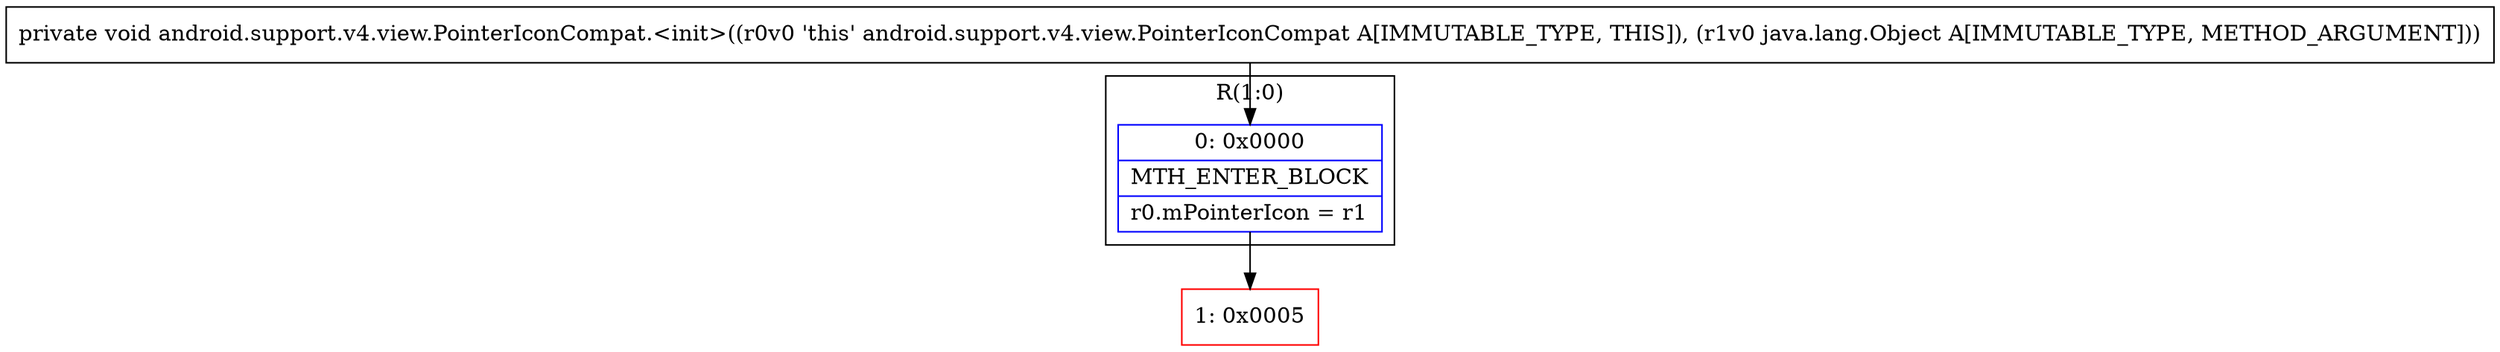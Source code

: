 digraph "CFG forandroid.support.v4.view.PointerIconCompat.\<init\>(Ljava\/lang\/Object;)V" {
subgraph cluster_Region_1902634254 {
label = "R(1:0)";
node [shape=record,color=blue];
Node_0 [shape=record,label="{0\:\ 0x0000|MTH_ENTER_BLOCK\l|r0.mPointerIcon = r1\l}"];
}
Node_1 [shape=record,color=red,label="{1\:\ 0x0005}"];
MethodNode[shape=record,label="{private void android.support.v4.view.PointerIconCompat.\<init\>((r0v0 'this' android.support.v4.view.PointerIconCompat A[IMMUTABLE_TYPE, THIS]), (r1v0 java.lang.Object A[IMMUTABLE_TYPE, METHOD_ARGUMENT])) }"];
MethodNode -> Node_0;
Node_0 -> Node_1;
}

